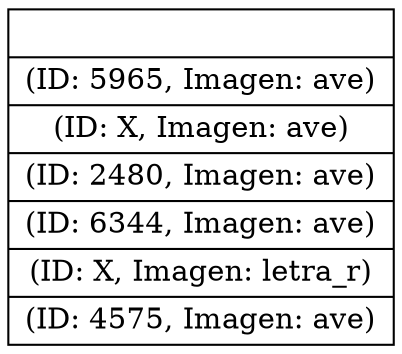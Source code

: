 digraph pila{
rankdir=LR;
node[shape = record]nodo0 [label="|(ID: 5965, Imagen: ave)|(ID: X, Imagen: ave)|(ID: 2480, Imagen: ave)|(ID: 6344, Imagen: ave)|(ID: X, Imagen: letra_r)|(ID: 4575, Imagen: ave)"]; 
}